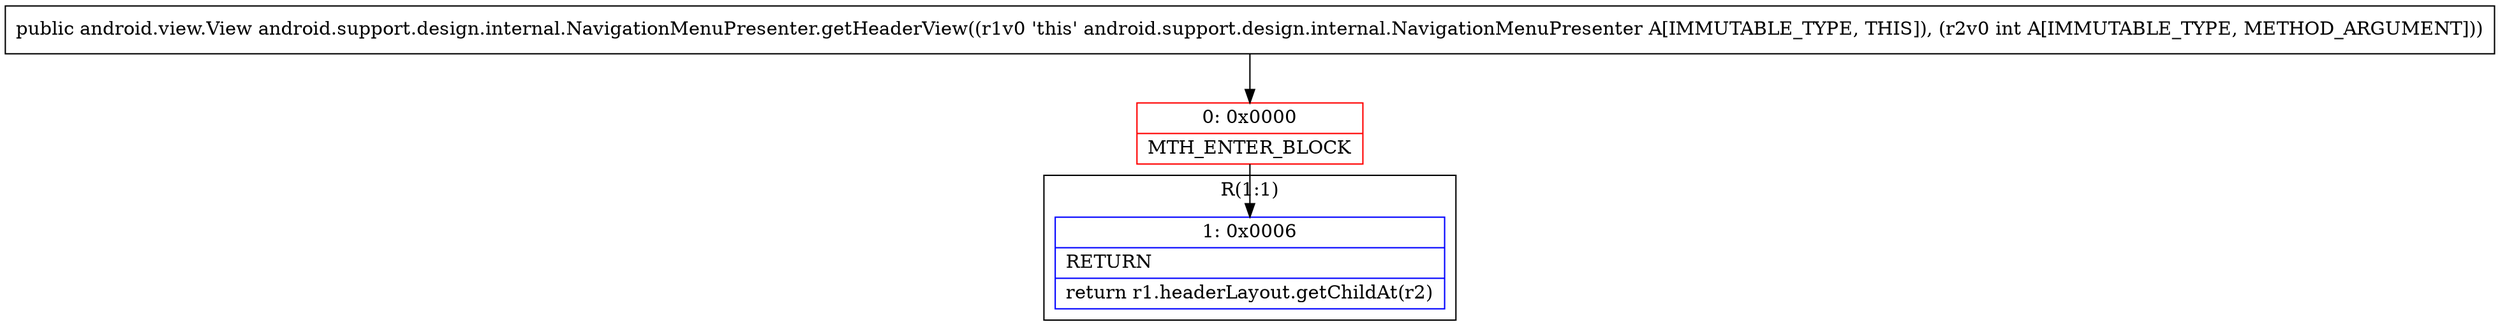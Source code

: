 digraph "CFG forandroid.support.design.internal.NavigationMenuPresenter.getHeaderView(I)Landroid\/view\/View;" {
subgraph cluster_Region_477331274 {
label = "R(1:1)";
node [shape=record,color=blue];
Node_1 [shape=record,label="{1\:\ 0x0006|RETURN\l|return r1.headerLayout.getChildAt(r2)\l}"];
}
Node_0 [shape=record,color=red,label="{0\:\ 0x0000|MTH_ENTER_BLOCK\l}"];
MethodNode[shape=record,label="{public android.view.View android.support.design.internal.NavigationMenuPresenter.getHeaderView((r1v0 'this' android.support.design.internal.NavigationMenuPresenter A[IMMUTABLE_TYPE, THIS]), (r2v0 int A[IMMUTABLE_TYPE, METHOD_ARGUMENT])) }"];
MethodNode -> Node_0;
Node_0 -> Node_1;
}


